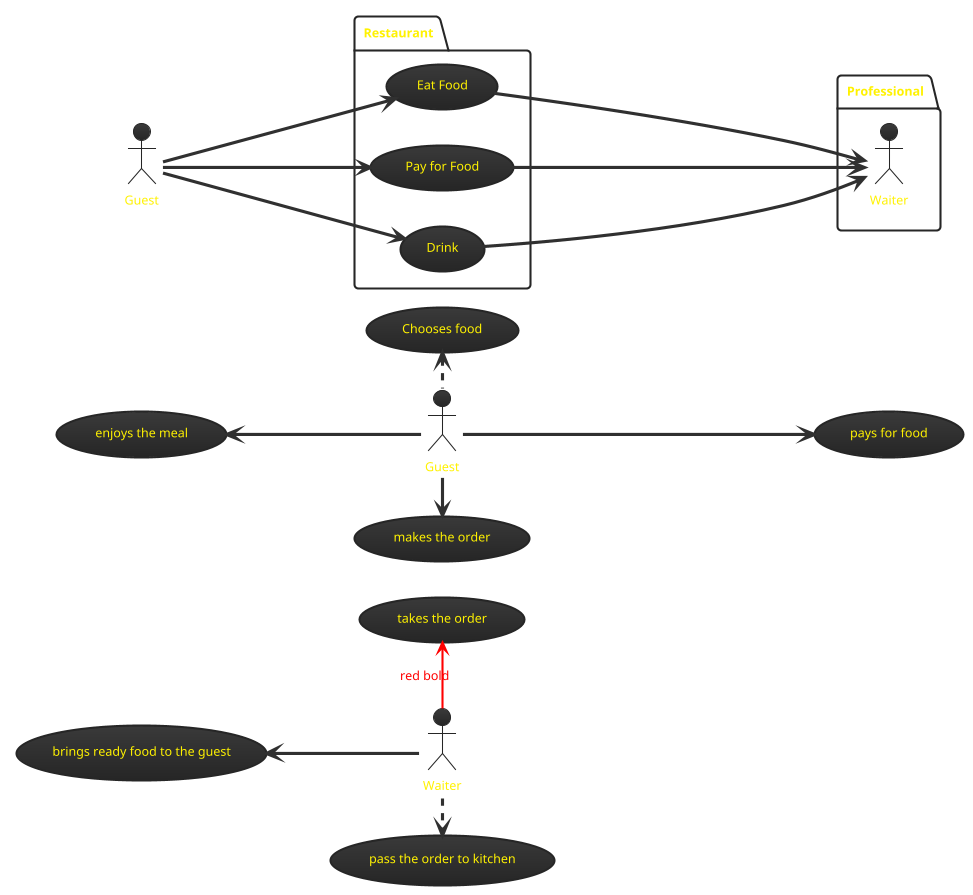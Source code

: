 Use Case Diagram
@startuml
!theme black-knight
:Guest: .left.> (Chooses food)
:Guest: -right-> (makes the order)
:Guest: -up-> (enjoys the meal)
:Guest: -down-> (pays for food)

:Waiter: -left-> (takes the order) #line:red;line.bold;text:red  : red bold
:Waiter: .right.> (pass the order to kitchen)
:Waiter: -up-> (brings ready food to the guest)


left to right direction
actor Guest as g
package Professional {
  actor Waiter as w
}
package Restaurant {
  usecase "Eat Food" as UC1
  usecase "Pay for Food" as UC2
  usecase "Drink" as UC3

}
w <-- UC2 
g --> UC1
g --> UC2
g --> UC3
UC1 --> w : (brings ready food to the guest)
UC3 --> w: (brings beverages)
@enduml







